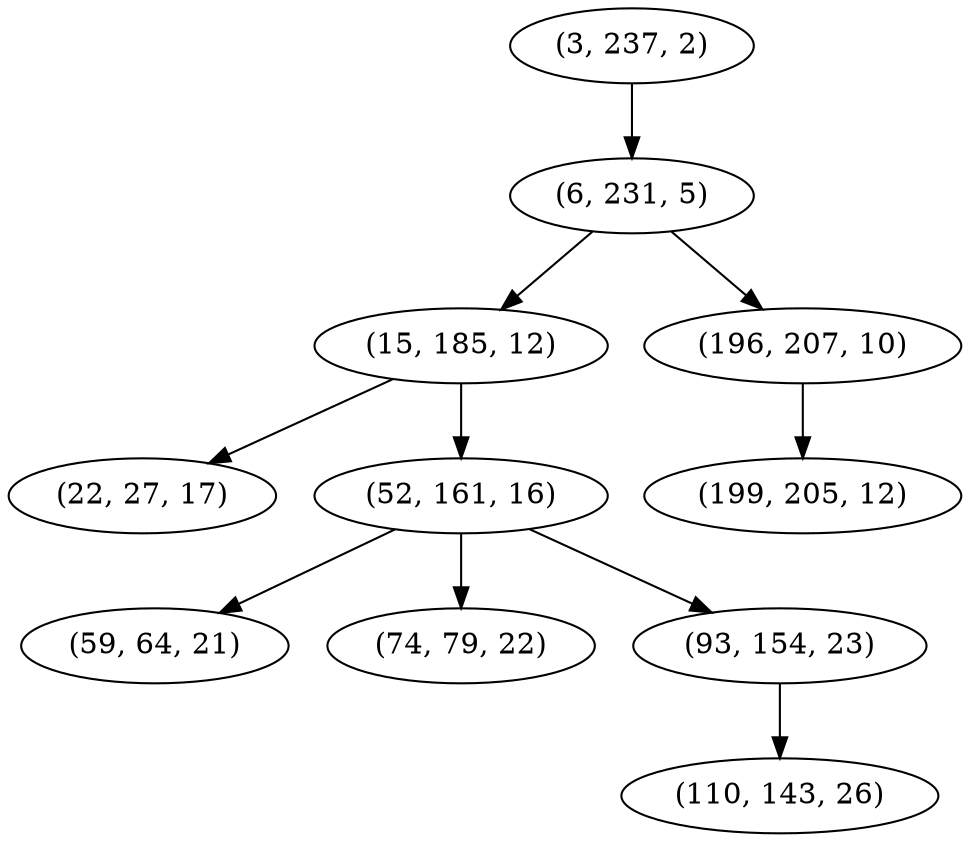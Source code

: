 digraph tree {
    "(3, 237, 2)";
    "(6, 231, 5)";
    "(15, 185, 12)";
    "(22, 27, 17)";
    "(52, 161, 16)";
    "(59, 64, 21)";
    "(74, 79, 22)";
    "(93, 154, 23)";
    "(110, 143, 26)";
    "(196, 207, 10)";
    "(199, 205, 12)";
    "(3, 237, 2)" -> "(6, 231, 5)";
    "(6, 231, 5)" -> "(15, 185, 12)";
    "(6, 231, 5)" -> "(196, 207, 10)";
    "(15, 185, 12)" -> "(22, 27, 17)";
    "(15, 185, 12)" -> "(52, 161, 16)";
    "(52, 161, 16)" -> "(59, 64, 21)";
    "(52, 161, 16)" -> "(74, 79, 22)";
    "(52, 161, 16)" -> "(93, 154, 23)";
    "(93, 154, 23)" -> "(110, 143, 26)";
    "(196, 207, 10)" -> "(199, 205, 12)";
}
